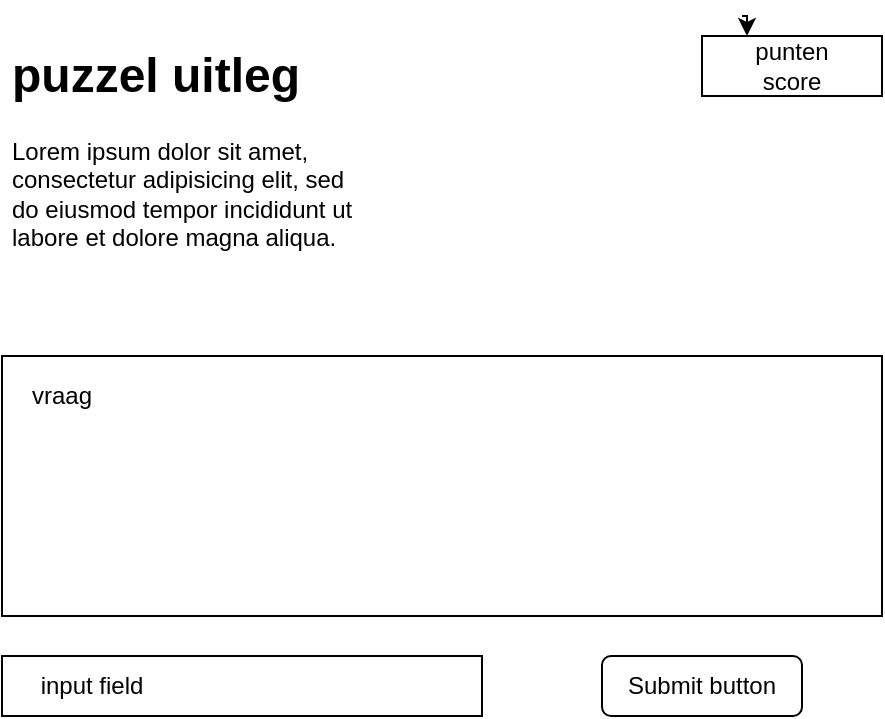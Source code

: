 <mxfile version="11.2.4" type="device" pages="1"><diagram id="Roktae5xpbNhoPNfT0eN" name="Page-1"><mxGraphModel dx="1418" dy="830" grid="1" gridSize="10" guides="1" tooltips="1" connect="1" arrows="1" fold="1" page="1" pageScale="1" pageWidth="850" pageHeight="1100" math="0" shadow="0"><root><mxCell id="0"/><mxCell id="1" parent="0"/><mxCell id="sKSZHFj1_qcAAdw5RXQF-1" value="" style="rounded=0;whiteSpace=wrap;html=1;" vertex="1" parent="1"><mxGeometry x="200" y="270" width="440" height="130" as="geometry"/></mxCell><mxCell id="sKSZHFj1_qcAAdw5RXQF-2" value="&lt;h1&gt;puzzel uitleg&lt;/h1&gt;&lt;p&gt;Lorem ipsum dolor sit amet, consectetur adipisicing elit, sed do eiusmod tempor incididunt ut labore et dolore magna aliqua.&lt;/p&gt;" style="text;html=1;strokeColor=none;fillColor=none;spacing=5;spacingTop=-20;whiteSpace=wrap;overflow=hidden;rounded=0;" vertex="1" parent="1"><mxGeometry x="200" y="110" width="190" height="120" as="geometry"/></mxCell><mxCell id="sKSZHFj1_qcAAdw5RXQF-8" style="edgeStyle=orthogonalEdgeStyle;rounded=0;orthogonalLoop=1;jettySize=auto;html=1;exitX=0.5;exitY=0;exitDx=0;exitDy=0;entryX=0.25;entryY=0;entryDx=0;entryDy=0;" edge="1" parent="1" target="sKSZHFj1_qcAAdw5RXQF-7"><mxGeometry relative="1" as="geometry"><mxPoint x="570" y="100" as="sourcePoint"/></mxGeometry></mxCell><mxCell id="sKSZHFj1_qcAAdw5RXQF-4" value="" style="rounded=0;whiteSpace=wrap;html=1;" vertex="1" parent="1"><mxGeometry x="200" y="420" width="240" height="30" as="geometry"/></mxCell><mxCell id="sKSZHFj1_qcAAdw5RXQF-5" value="" style="rounded=1;whiteSpace=wrap;html=1;" vertex="1" parent="1"><mxGeometry x="500" y="420" width="100" height="30" as="geometry"/></mxCell><mxCell id="sKSZHFj1_qcAAdw5RXQF-7" value="" style="rounded=0;whiteSpace=wrap;html=1;" vertex="1" parent="1"><mxGeometry x="550" y="110" width="90" height="30" as="geometry"/></mxCell><mxCell id="sKSZHFj1_qcAAdw5RXQF-10" value="punten score&lt;br&gt;" style="text;html=1;strokeColor=none;fillColor=none;align=center;verticalAlign=middle;whiteSpace=wrap;rounded=0;" vertex="1" parent="1"><mxGeometry x="575" y="115" width="40" height="20" as="geometry"/></mxCell><mxCell id="sKSZHFj1_qcAAdw5RXQF-11" value="Submit button" style="text;html=1;strokeColor=none;fillColor=none;align=center;verticalAlign=middle;whiteSpace=wrap;rounded=0;" vertex="1" parent="1"><mxGeometry x="500" y="425" width="100" height="20" as="geometry"/></mxCell><mxCell id="sKSZHFj1_qcAAdw5RXQF-12" value="input field" style="text;html=1;strokeColor=none;fillColor=none;align=center;verticalAlign=middle;whiteSpace=wrap;rounded=0;" vertex="1" parent="1"><mxGeometry x="210" y="425" width="70" height="20" as="geometry"/></mxCell><mxCell id="sKSZHFj1_qcAAdw5RXQF-13" value="vraag" style="text;html=1;strokeColor=none;fillColor=none;align=center;verticalAlign=middle;whiteSpace=wrap;rounded=0;" vertex="1" parent="1"><mxGeometry x="210" y="280" width="40" height="20" as="geometry"/></mxCell></root></mxGraphModel></diagram></mxfile>
